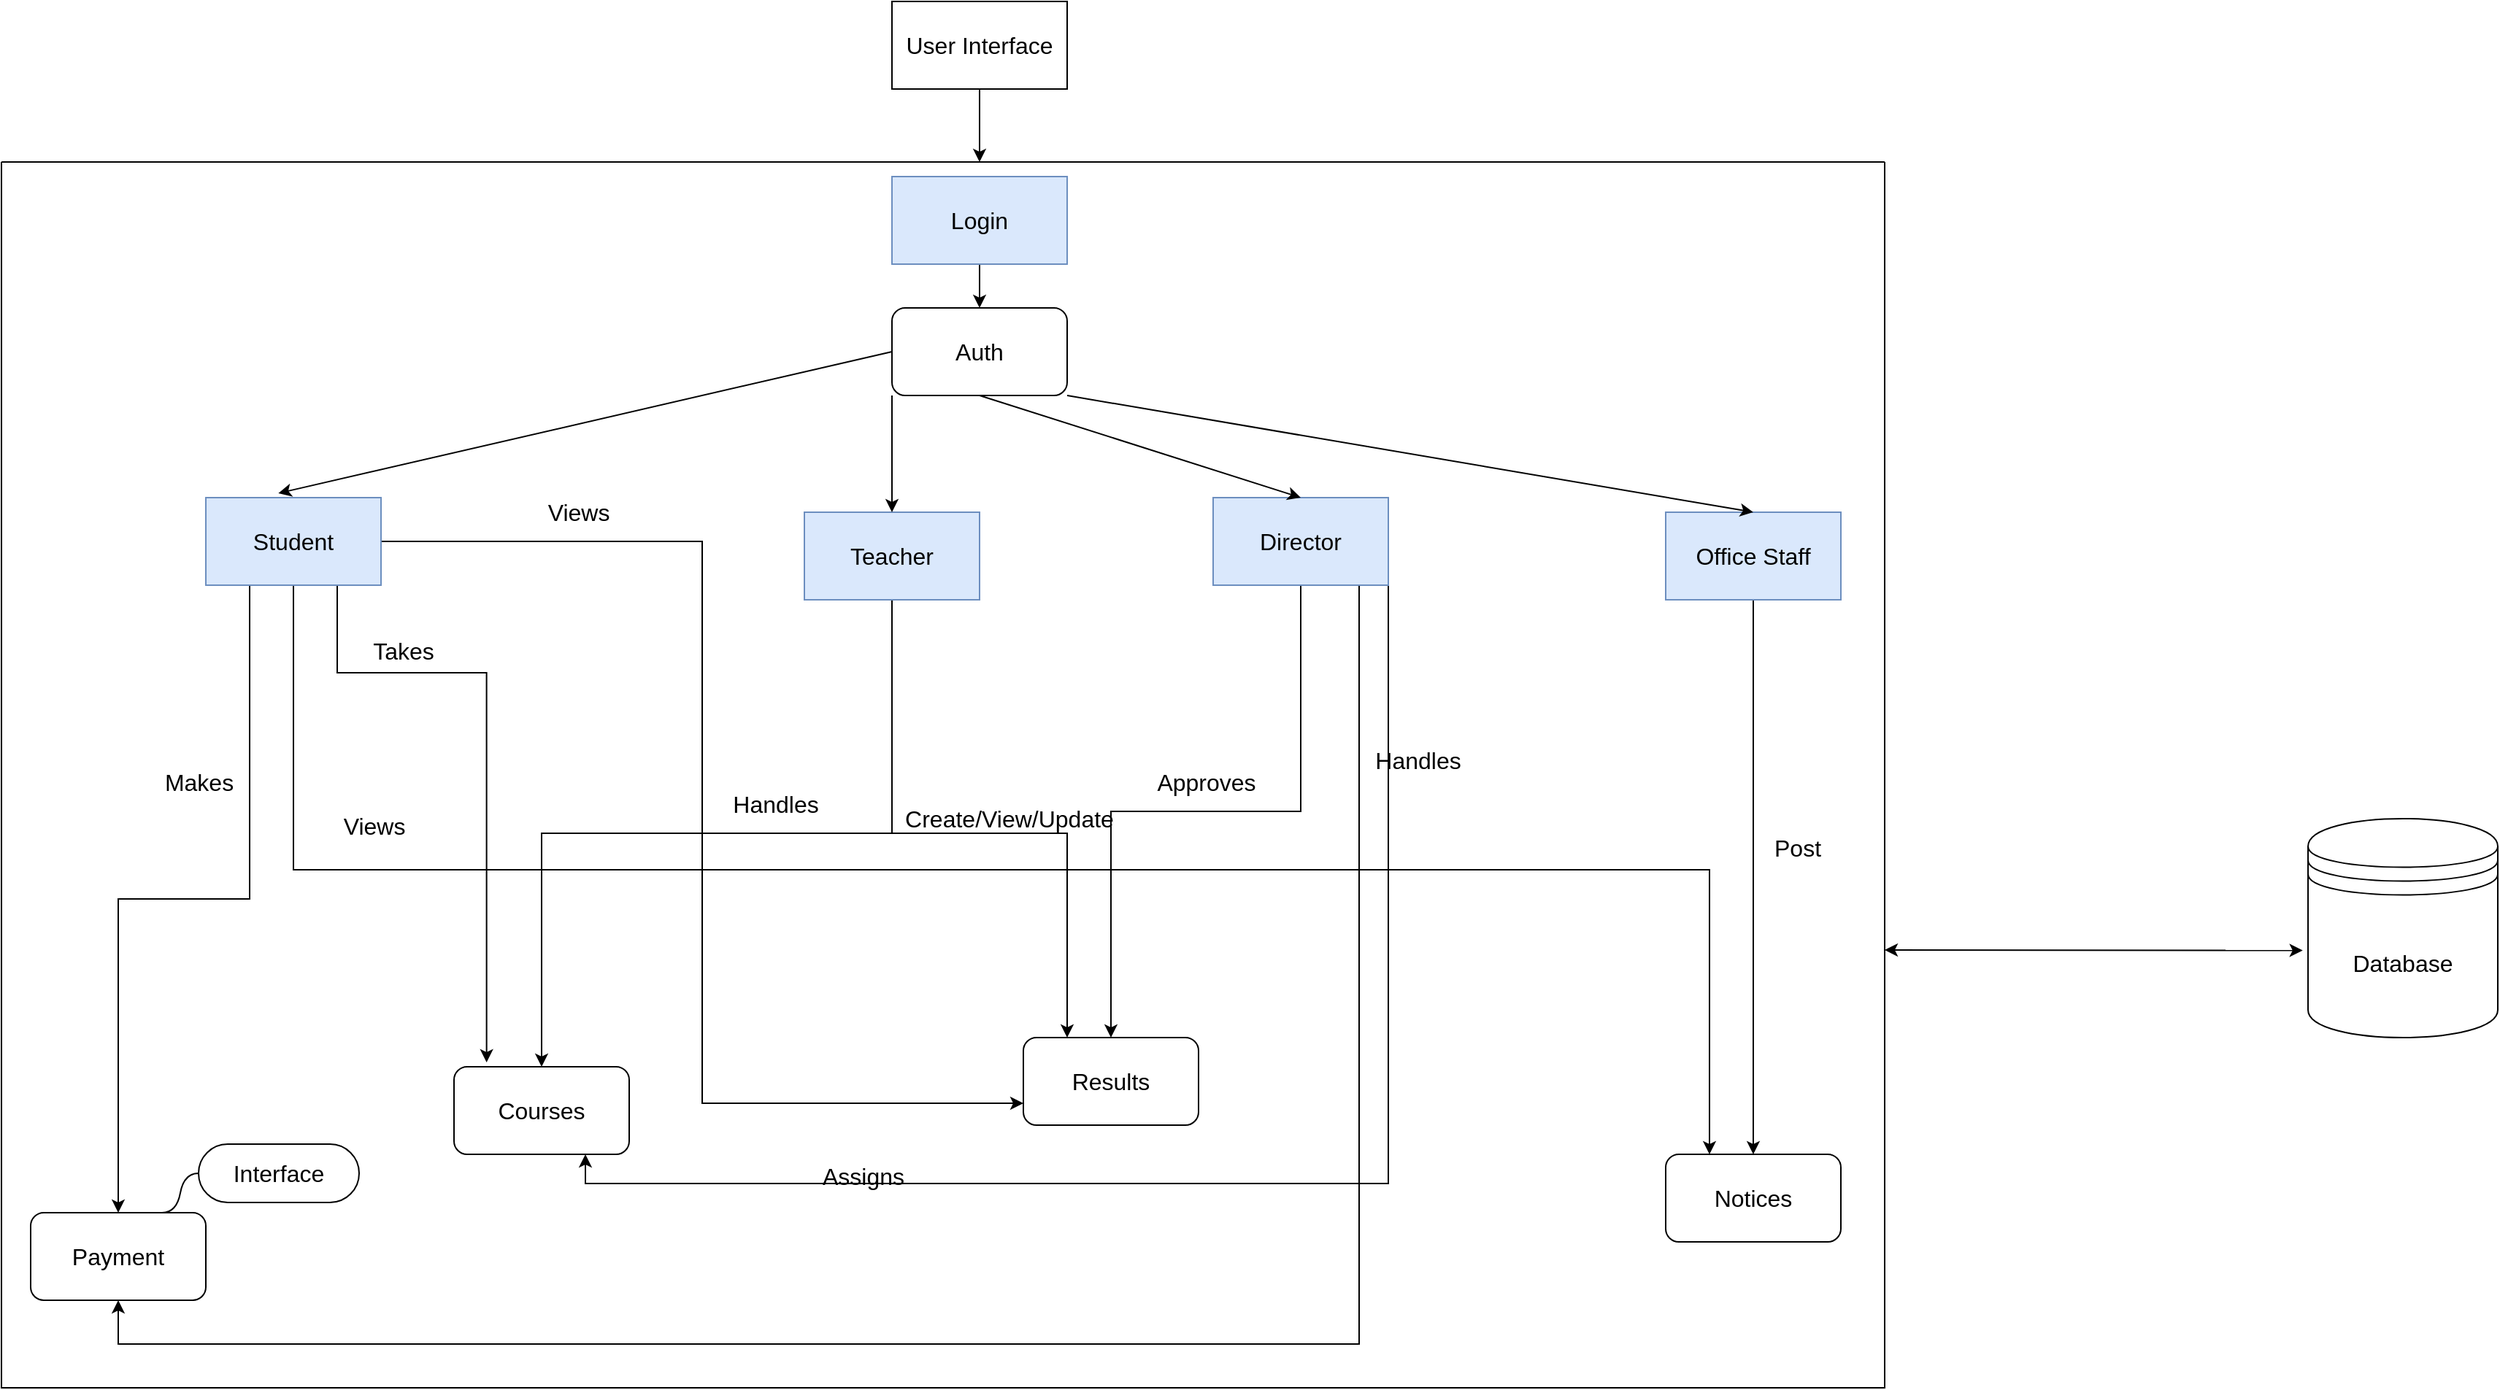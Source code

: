 <mxfile version="20.8.13" type="github">
  <diagram name="Page-1" id="5f0bae14-7c28-e335-631c-24af17079c00">
    <mxGraphModel dx="3300" dy="2048" grid="1" gridSize="10" guides="1" tooltips="1" connect="1" arrows="1" fold="1" page="1" pageScale="1" pageWidth="1100" pageHeight="850" background="none" math="0" shadow="0">
      <root>
        <mxCell id="0" />
        <mxCell id="1" parent="0" />
        <mxCell id="IGgQg_8KnwVarghvvdzZ-70" style="edgeStyle=orthogonalEdgeStyle;rounded=0;orthogonalLoop=1;jettySize=auto;html=1;exitX=0.5;exitY=1;exitDx=0;exitDy=0;entryX=0.5;entryY=0;entryDx=0;entryDy=0;fontSize=16;" edge="1" parent="1" source="IGgQg_8KnwVarghvvdzZ-7" target="IGgQg_8KnwVarghvvdzZ-11">
          <mxGeometry relative="1" as="geometry" />
        </mxCell>
        <mxCell id="IGgQg_8KnwVarghvvdzZ-7" value="Login" style="rounded=0;whiteSpace=wrap;html=1;fontSize=16;fillColor=#dae8fc;strokeColor=#6c8ebf;" vertex="1" parent="1">
          <mxGeometry x="360" y="10" width="120" height="60" as="geometry" />
        </mxCell>
        <mxCell id="IGgQg_8KnwVarghvvdzZ-30" style="edgeStyle=orthogonalEdgeStyle;rounded=0;orthogonalLoop=1;jettySize=auto;html=1;exitX=0.75;exitY=1;exitDx=0;exitDy=0;entryX=0.186;entryY=-0.05;entryDx=0;entryDy=0;entryPerimeter=0;fontSize=16;" edge="1" parent="1" source="IGgQg_8KnwVarghvvdzZ-8" target="IGgQg_8KnwVarghvvdzZ-13">
          <mxGeometry relative="1" as="geometry">
            <Array as="points">
              <mxPoint x="-20" y="350" />
              <mxPoint x="82" y="350" />
            </Array>
          </mxGeometry>
        </mxCell>
        <mxCell id="IGgQg_8KnwVarghvvdzZ-34" style="edgeStyle=orthogonalEdgeStyle;rounded=0;orthogonalLoop=1;jettySize=auto;html=1;exitX=0.25;exitY=1;exitDx=0;exitDy=0;fontSize=16;" edge="1" parent="1" source="IGgQg_8KnwVarghvvdzZ-8" target="IGgQg_8KnwVarghvvdzZ-15">
          <mxGeometry relative="1" as="geometry" />
        </mxCell>
        <mxCell id="IGgQg_8KnwVarghvvdzZ-36" style="edgeStyle=orthogonalEdgeStyle;rounded=0;orthogonalLoop=1;jettySize=auto;html=1;exitX=0.5;exitY=1;exitDx=0;exitDy=0;entryX=0.25;entryY=0;entryDx=0;entryDy=0;fontSize=16;" edge="1" parent="1" source="IGgQg_8KnwVarghvvdzZ-8" target="IGgQg_8KnwVarghvvdzZ-16">
          <mxGeometry relative="1" as="geometry" />
        </mxCell>
        <mxCell id="IGgQg_8KnwVarghvvdzZ-47" style="edgeStyle=orthogonalEdgeStyle;rounded=0;orthogonalLoop=1;jettySize=auto;html=1;exitX=1;exitY=0.5;exitDx=0;exitDy=0;entryX=0;entryY=0.75;entryDx=0;entryDy=0;fontSize=16;" edge="1" parent="1" source="IGgQg_8KnwVarghvvdzZ-8" target="IGgQg_8KnwVarghvvdzZ-14">
          <mxGeometry relative="1" as="geometry" />
        </mxCell>
        <mxCell id="IGgQg_8KnwVarghvvdzZ-8" value="Student" style="rounded=0;whiteSpace=wrap;html=1;fontSize=16;fillColor=#dae8fc;strokeColor=#6c8ebf;" vertex="1" parent="1">
          <mxGeometry x="-110" y="230" width="120" height="60" as="geometry" />
        </mxCell>
        <mxCell id="IGgQg_8KnwVarghvvdzZ-37" style="edgeStyle=orthogonalEdgeStyle;rounded=0;orthogonalLoop=1;jettySize=auto;html=1;exitX=0.5;exitY=1;exitDx=0;exitDy=0;fontSize=16;" edge="1" parent="1" source="IGgQg_8KnwVarghvvdzZ-9" target="IGgQg_8KnwVarghvvdzZ-13">
          <mxGeometry relative="1" as="geometry" />
        </mxCell>
        <mxCell id="IGgQg_8KnwVarghvvdzZ-49" style="edgeStyle=orthogonalEdgeStyle;rounded=0;orthogonalLoop=1;jettySize=auto;html=1;exitX=0.5;exitY=1;exitDx=0;exitDy=0;entryX=0.25;entryY=0;entryDx=0;entryDy=0;fontSize=16;" edge="1" parent="1" source="IGgQg_8KnwVarghvvdzZ-9" target="IGgQg_8KnwVarghvvdzZ-14">
          <mxGeometry relative="1" as="geometry">
            <Array as="points">
              <mxPoint x="360" y="460" />
              <mxPoint x="480" y="460" />
            </Array>
          </mxGeometry>
        </mxCell>
        <mxCell id="IGgQg_8KnwVarghvvdzZ-9" value="Teacher" style="rounded=0;whiteSpace=wrap;html=1;fontSize=16;fillColor=#dae8fc;strokeColor=#6c8ebf;" vertex="1" parent="1">
          <mxGeometry x="300" y="240" width="120" height="60" as="geometry" />
        </mxCell>
        <mxCell id="IGgQg_8KnwVarghvvdzZ-39" style="edgeStyle=orthogonalEdgeStyle;rounded=0;orthogonalLoop=1;jettySize=auto;html=1;exitX=0.5;exitY=1;exitDx=0;exitDy=0;entryX=0.5;entryY=0;entryDx=0;entryDy=0;fontSize=16;" edge="1" parent="1" source="IGgQg_8KnwVarghvvdzZ-10" target="IGgQg_8KnwVarghvvdzZ-14">
          <mxGeometry relative="1" as="geometry" />
        </mxCell>
        <mxCell id="IGgQg_8KnwVarghvvdzZ-44" style="edgeStyle=orthogonalEdgeStyle;rounded=0;orthogonalLoop=1;jettySize=auto;html=1;exitX=0.75;exitY=1;exitDx=0;exitDy=0;entryX=0.5;entryY=1;entryDx=0;entryDy=0;fontSize=16;" edge="1" parent="1" source="IGgQg_8KnwVarghvvdzZ-10" target="IGgQg_8KnwVarghvvdzZ-15">
          <mxGeometry relative="1" as="geometry">
            <Array as="points">
              <mxPoint x="680" y="810" />
              <mxPoint x="-170" y="810" />
            </Array>
          </mxGeometry>
        </mxCell>
        <mxCell id="IGgQg_8KnwVarghvvdzZ-56" style="edgeStyle=orthogonalEdgeStyle;rounded=0;orthogonalLoop=1;jettySize=auto;html=1;exitX=1;exitY=1;exitDx=0;exitDy=0;entryX=0.75;entryY=1;entryDx=0;entryDy=0;fontSize=16;" edge="1" parent="1" source="IGgQg_8KnwVarghvvdzZ-10" target="IGgQg_8KnwVarghvvdzZ-13">
          <mxGeometry relative="1" as="geometry" />
        </mxCell>
        <mxCell id="IGgQg_8KnwVarghvvdzZ-10" value="Director" style="rounded=0;whiteSpace=wrap;html=1;fontSize=16;fillColor=#dae8fc;strokeColor=#6c8ebf;" vertex="1" parent="1">
          <mxGeometry x="580" y="230" width="120" height="60" as="geometry" />
        </mxCell>
        <mxCell id="IGgQg_8KnwVarghvvdzZ-11" value="Auth" style="rounded=1;whiteSpace=wrap;html=1;fontSize=16;" vertex="1" parent="1">
          <mxGeometry x="360" y="100" width="120" height="60" as="geometry" />
        </mxCell>
        <mxCell id="IGgQg_8KnwVarghvvdzZ-35" style="edgeStyle=orthogonalEdgeStyle;rounded=0;orthogonalLoop=1;jettySize=auto;html=1;exitX=0.5;exitY=1;exitDx=0;exitDy=0;entryX=0.5;entryY=0;entryDx=0;entryDy=0;fontSize=16;" edge="1" parent="1" source="IGgQg_8KnwVarghvvdzZ-12" target="IGgQg_8KnwVarghvvdzZ-16">
          <mxGeometry relative="1" as="geometry" />
        </mxCell>
        <mxCell id="IGgQg_8KnwVarghvvdzZ-12" value="Office Staff" style="rounded=0;whiteSpace=wrap;html=1;fontSize=16;fillColor=#dae8fc;strokeColor=#6c8ebf;" vertex="1" parent="1">
          <mxGeometry x="890" y="240" width="120" height="60" as="geometry" />
        </mxCell>
        <mxCell id="IGgQg_8KnwVarghvvdzZ-13" value="Courses" style="rounded=1;whiteSpace=wrap;html=1;fontSize=16;" vertex="1" parent="1">
          <mxGeometry x="60" y="620" width="120" height="60" as="geometry" />
        </mxCell>
        <mxCell id="IGgQg_8KnwVarghvvdzZ-14" value="Results" style="rounded=1;whiteSpace=wrap;html=1;fontSize=16;" vertex="1" parent="1">
          <mxGeometry x="450" y="600" width="120" height="60" as="geometry" />
        </mxCell>
        <mxCell id="IGgQg_8KnwVarghvvdzZ-15" value="Payment" style="rounded=1;whiteSpace=wrap;html=1;fontSize=16;" vertex="1" parent="1">
          <mxGeometry x="-230" y="720" width="120" height="60" as="geometry" />
        </mxCell>
        <mxCell id="IGgQg_8KnwVarghvvdzZ-16" value="Notices" style="rounded=1;whiteSpace=wrap;html=1;fontSize=16;" vertex="1" parent="1">
          <mxGeometry x="890" y="680" width="120" height="60" as="geometry" />
        </mxCell>
        <mxCell id="IGgQg_8KnwVarghvvdzZ-28" value="Views" style="text;html=1;align=center;verticalAlign=middle;resizable=0;points=[];autosize=1;strokeColor=none;fillColor=none;fontSize=16;" vertex="1" parent="1">
          <mxGeometry x="110" y="225" width="70" height="30" as="geometry" />
        </mxCell>
        <mxCell id="IGgQg_8KnwVarghvvdzZ-31" value="Takes" style="text;html=1;align=center;verticalAlign=middle;resizable=0;points=[];autosize=1;strokeColor=none;fillColor=none;fontSize=16;" vertex="1" parent="1">
          <mxGeometry x="-10" y="320" width="70" height="30" as="geometry" />
        </mxCell>
        <mxCell id="IGgQg_8KnwVarghvvdzZ-40" value="Approves" style="text;html=1;align=center;verticalAlign=middle;resizable=0;points=[];autosize=1;strokeColor=none;fillColor=none;fontSize=16;" vertex="1" parent="1">
          <mxGeometry x="530" y="410" width="90" height="30" as="geometry" />
        </mxCell>
        <mxCell id="IGgQg_8KnwVarghvvdzZ-41" value="Post" style="text;html=1;align=center;verticalAlign=middle;resizable=0;points=[];autosize=1;strokeColor=none;fillColor=none;fontSize=16;" vertex="1" parent="1">
          <mxGeometry x="950" y="455" width="60" height="30" as="geometry" />
        </mxCell>
        <mxCell id="IGgQg_8KnwVarghvvdzZ-42" value="Views" style="text;html=1;align=center;verticalAlign=middle;resizable=0;points=[];autosize=1;strokeColor=none;fillColor=none;fontSize=16;" vertex="1" parent="1">
          <mxGeometry x="-30" y="440" width="70" height="30" as="geometry" />
        </mxCell>
        <mxCell id="IGgQg_8KnwVarghvvdzZ-43" value="Makes" style="text;html=1;align=center;verticalAlign=middle;resizable=0;points=[];autosize=1;strokeColor=none;fillColor=none;fontSize=16;" vertex="1" parent="1">
          <mxGeometry x="-150" y="410" width="70" height="30" as="geometry" />
        </mxCell>
        <mxCell id="IGgQg_8KnwVarghvvdzZ-48" value="Handles" style="text;html=1;align=center;verticalAlign=middle;resizable=0;points=[];autosize=1;strokeColor=none;fillColor=none;fontSize=16;" vertex="1" parent="1">
          <mxGeometry x="680" y="395" width="80" height="30" as="geometry" />
        </mxCell>
        <mxCell id="IGgQg_8KnwVarghvvdzZ-50" value="Create/View/Update" style="text;html=1;align=center;verticalAlign=middle;resizable=0;points=[];autosize=1;strokeColor=none;fillColor=none;fontSize=16;" vertex="1" parent="1">
          <mxGeometry x="355" y="435" width="170" height="30" as="geometry" />
        </mxCell>
        <mxCell id="IGgQg_8KnwVarghvvdzZ-51" value="Handles" style="text;html=1;align=center;verticalAlign=middle;resizable=0;points=[];autosize=1;strokeColor=none;fillColor=none;fontSize=16;" vertex="1" parent="1">
          <mxGeometry x="240" y="425" width="80" height="30" as="geometry" />
        </mxCell>
        <mxCell id="IGgQg_8KnwVarghvvdzZ-57" value="Assigns" style="text;html=1;align=center;verticalAlign=middle;resizable=0;points=[];autosize=1;strokeColor=none;fillColor=none;fontSize=16;" vertex="1" parent="1">
          <mxGeometry x="300" y="680" width="80" height="30" as="geometry" />
        </mxCell>
        <mxCell id="IGgQg_8KnwVarghvvdzZ-63" value="" style="endArrow=classic;html=1;rounded=0;fontSize=16;entryX=0.414;entryY=-0.05;entryDx=0;entryDy=0;entryPerimeter=0;exitX=0;exitY=0.5;exitDx=0;exitDy=0;" edge="1" parent="1" source="IGgQg_8KnwVarghvvdzZ-11" target="IGgQg_8KnwVarghvvdzZ-8">
          <mxGeometry width="50" height="50" relative="1" as="geometry">
            <mxPoint x="20" y="130" as="sourcePoint" />
            <mxPoint x="70" y="80" as="targetPoint" />
          </mxGeometry>
        </mxCell>
        <mxCell id="IGgQg_8KnwVarghvvdzZ-64" value="" style="endArrow=classic;html=1;rounded=0;fontSize=16;exitX=0;exitY=1;exitDx=0;exitDy=0;entryX=0.5;entryY=0;entryDx=0;entryDy=0;" edge="1" parent="1" source="IGgQg_8KnwVarghvvdzZ-11" target="IGgQg_8KnwVarghvvdzZ-9">
          <mxGeometry width="50" height="50" relative="1" as="geometry">
            <mxPoint x="-30" y="120" as="sourcePoint" />
            <mxPoint x="360" y="230" as="targetPoint" />
          </mxGeometry>
        </mxCell>
        <mxCell id="IGgQg_8KnwVarghvvdzZ-65" value="" style="endArrow=classic;html=1;rounded=0;fontSize=16;entryX=0.5;entryY=0;entryDx=0;entryDy=0;exitX=0.5;exitY=1;exitDx=0;exitDy=0;" edge="1" parent="1" source="IGgQg_8KnwVarghvvdzZ-11" target="IGgQg_8KnwVarghvvdzZ-10">
          <mxGeometry width="50" height="50" relative="1" as="geometry">
            <mxPoint x="100" y="100" as="sourcePoint" />
            <mxPoint x="150" y="50" as="targetPoint" />
          </mxGeometry>
        </mxCell>
        <mxCell id="IGgQg_8KnwVarghvvdzZ-66" value="" style="endArrow=classic;html=1;rounded=0;fontSize=16;entryX=0.5;entryY=0;entryDx=0;entryDy=0;exitX=1;exitY=1;exitDx=0;exitDy=0;" edge="1" parent="1" source="IGgQg_8KnwVarghvvdzZ-11" target="IGgQg_8KnwVarghvvdzZ-12">
          <mxGeometry width="50" height="50" relative="1" as="geometry">
            <mxPoint x="120" y="110" as="sourcePoint" />
            <mxPoint x="170" y="60" as="targetPoint" />
          </mxGeometry>
        </mxCell>
        <mxCell id="IGgQg_8KnwVarghvvdzZ-67" value="Interface" style="whiteSpace=wrap;html=1;rounded=1;arcSize=50;align=center;verticalAlign=middle;strokeWidth=1;autosize=1;spacing=4;treeFolding=1;treeMoving=1;newEdgeStyle={&quot;edgeStyle&quot;:&quot;entityRelationEdgeStyle&quot;,&quot;startArrow&quot;:&quot;none&quot;,&quot;endArrow&quot;:&quot;none&quot;,&quot;segment&quot;:10,&quot;curved&quot;:1,&quot;sourcePerimeterSpacing&quot;:0,&quot;targetPerimeterSpacing&quot;:0};fontSize=16;" vertex="1" parent="1">
          <mxGeometry x="-115" y="673" width="110" height="40" as="geometry" />
        </mxCell>
        <mxCell id="IGgQg_8KnwVarghvvdzZ-68" value="" style="edgeStyle=entityRelationEdgeStyle;startArrow=none;endArrow=none;segment=10;curved=1;sourcePerimeterSpacing=0;targetPerimeterSpacing=0;rounded=0;fontSize=16;" edge="1" target="IGgQg_8KnwVarghvvdzZ-67" parent="1">
          <mxGeometry relative="1" as="geometry">
            <mxPoint x="-140" y="720" as="sourcePoint" />
          </mxGeometry>
        </mxCell>
        <mxCell id="IGgQg_8KnwVarghvvdzZ-72" value="" style="swimlane;startSize=0;fontSize=16;" vertex="1" parent="1">
          <mxGeometry x="-250" width="1290" height="840" as="geometry" />
        </mxCell>
        <mxCell id="IGgQg_8KnwVarghvvdzZ-74" value="Database" style="shape=datastore;whiteSpace=wrap;html=1;fontSize=16;" vertex="1" parent="1">
          <mxGeometry x="1330" y="450" width="130" height="150" as="geometry" />
        </mxCell>
        <mxCell id="IGgQg_8KnwVarghvvdzZ-75" value="" style="endArrow=classic;startArrow=classic;html=1;rounded=0;fontSize=16;entryX=-0.028;entryY=0.602;entryDx=0;entryDy=0;entryPerimeter=0;" edge="1" parent="1" target="IGgQg_8KnwVarghvvdzZ-74">
          <mxGeometry width="50" height="50" relative="1" as="geometry">
            <mxPoint x="1040" y="540" as="sourcePoint" />
            <mxPoint x="1190" y="510" as="targetPoint" />
          </mxGeometry>
        </mxCell>
        <mxCell id="IGgQg_8KnwVarghvvdzZ-77" style="edgeStyle=orthogonalEdgeStyle;rounded=0;orthogonalLoop=1;jettySize=auto;html=1;exitX=0.5;exitY=1;exitDx=0;exitDy=0;fontSize=16;" edge="1" parent="1" source="IGgQg_8KnwVarghvvdzZ-76">
          <mxGeometry relative="1" as="geometry">
            <mxPoint x="420" as="targetPoint" />
          </mxGeometry>
        </mxCell>
        <mxCell id="IGgQg_8KnwVarghvvdzZ-76" value="User Interface" style="rounded=0;whiteSpace=wrap;html=1;fontSize=16;" vertex="1" parent="1">
          <mxGeometry x="360" y="-110" width="120" height="60" as="geometry" />
        </mxCell>
      </root>
    </mxGraphModel>
  </diagram>
</mxfile>
